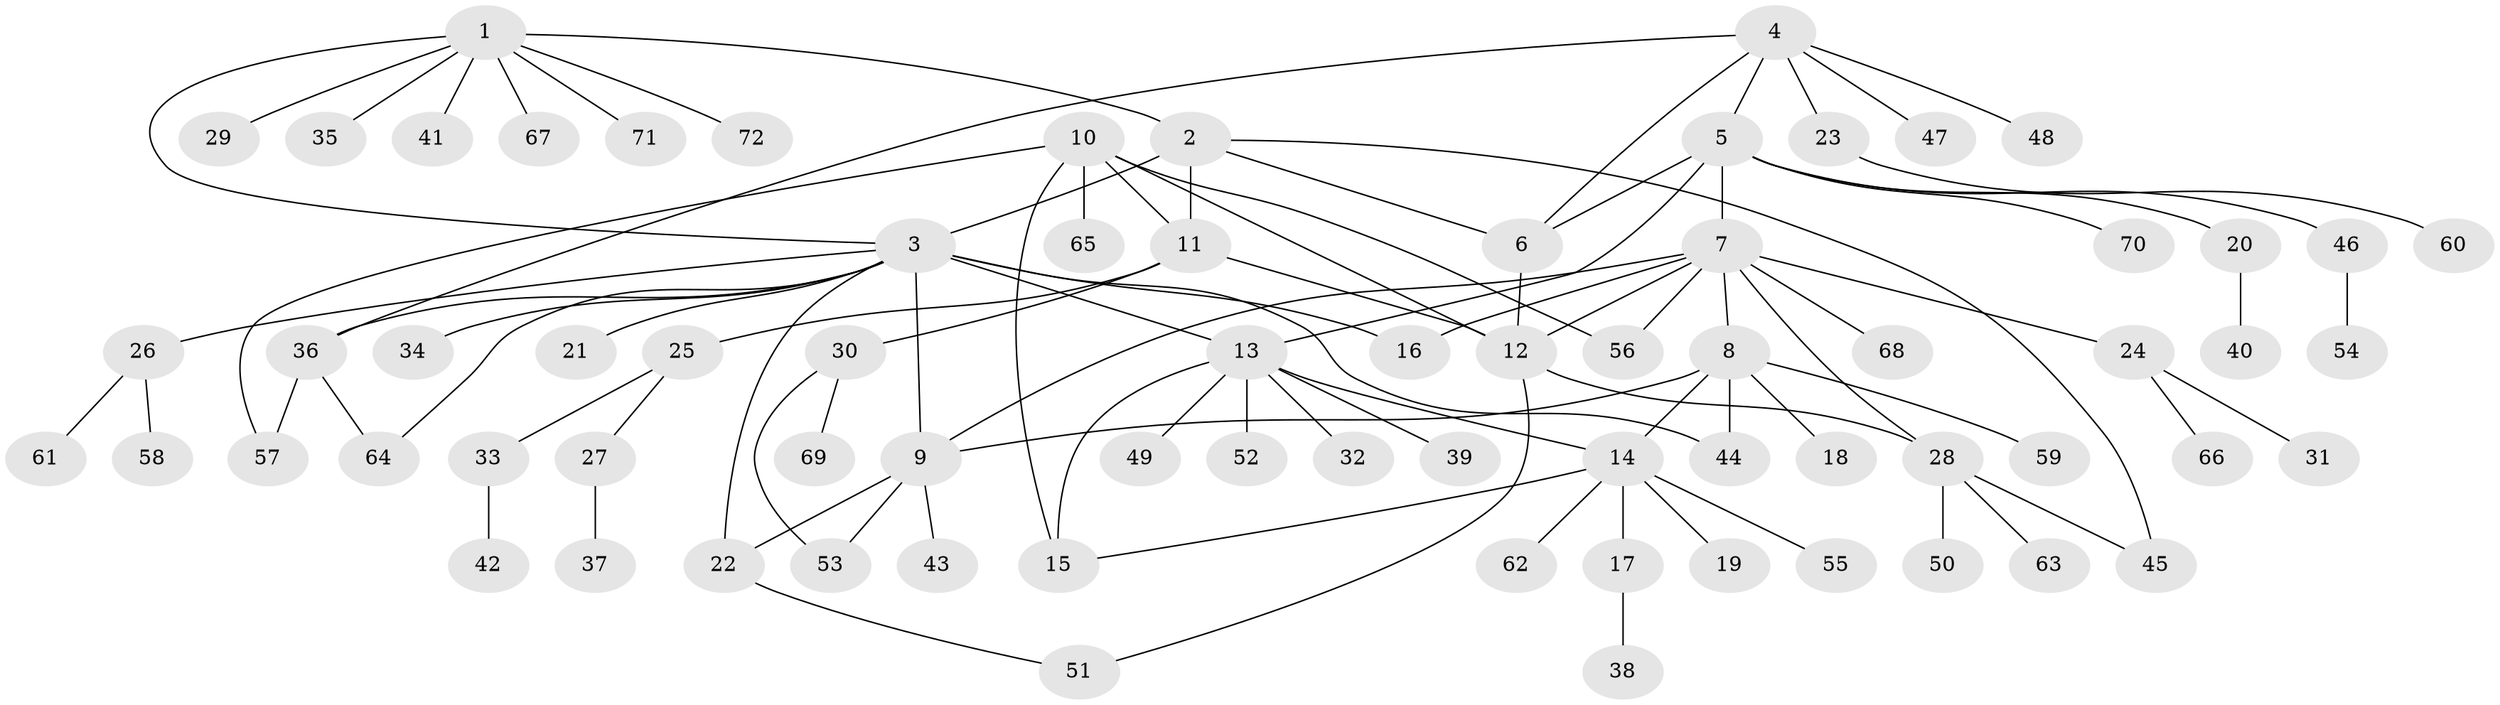 // coarse degree distribution, {7: 0.058823529411764705, 8: 0.0196078431372549, 9: 0.0196078431372549, 4: 0.0196078431372549, 10: 0.0196078431372549, 5: 0.0392156862745098, 6: 0.0392156862745098, 3: 0.0784313725490196, 2: 0.19607843137254902, 1: 0.5098039215686274}
// Generated by graph-tools (version 1.1) at 2025/52/02/27/25 19:52:20]
// undirected, 72 vertices, 93 edges
graph export_dot {
graph [start="1"]
  node [color=gray90,style=filled];
  1;
  2;
  3;
  4;
  5;
  6;
  7;
  8;
  9;
  10;
  11;
  12;
  13;
  14;
  15;
  16;
  17;
  18;
  19;
  20;
  21;
  22;
  23;
  24;
  25;
  26;
  27;
  28;
  29;
  30;
  31;
  32;
  33;
  34;
  35;
  36;
  37;
  38;
  39;
  40;
  41;
  42;
  43;
  44;
  45;
  46;
  47;
  48;
  49;
  50;
  51;
  52;
  53;
  54;
  55;
  56;
  57;
  58;
  59;
  60;
  61;
  62;
  63;
  64;
  65;
  66;
  67;
  68;
  69;
  70;
  71;
  72;
  1 -- 2;
  1 -- 3;
  1 -- 29;
  1 -- 35;
  1 -- 41;
  1 -- 67;
  1 -- 71;
  1 -- 72;
  2 -- 3;
  2 -- 6;
  2 -- 11;
  2 -- 45;
  3 -- 9;
  3 -- 13;
  3 -- 16;
  3 -- 21;
  3 -- 22;
  3 -- 26;
  3 -- 34;
  3 -- 36;
  3 -- 44;
  3 -- 64;
  4 -- 5;
  4 -- 6;
  4 -- 23;
  4 -- 36;
  4 -- 47;
  4 -- 48;
  5 -- 6;
  5 -- 7;
  5 -- 13;
  5 -- 20;
  5 -- 46;
  5 -- 70;
  6 -- 12;
  7 -- 8;
  7 -- 9;
  7 -- 12;
  7 -- 16;
  7 -- 24;
  7 -- 28;
  7 -- 56;
  7 -- 68;
  8 -- 9;
  8 -- 14;
  8 -- 18;
  8 -- 44;
  8 -- 59;
  9 -- 22;
  9 -- 43;
  9 -- 53;
  10 -- 11;
  10 -- 12;
  10 -- 15;
  10 -- 56;
  10 -- 57;
  10 -- 65;
  11 -- 12;
  11 -- 25;
  11 -- 30;
  12 -- 28;
  12 -- 51;
  13 -- 14;
  13 -- 15;
  13 -- 32;
  13 -- 39;
  13 -- 49;
  13 -- 52;
  14 -- 15;
  14 -- 17;
  14 -- 19;
  14 -- 55;
  14 -- 62;
  17 -- 38;
  20 -- 40;
  22 -- 51;
  23 -- 60;
  24 -- 31;
  24 -- 66;
  25 -- 27;
  25 -- 33;
  26 -- 58;
  26 -- 61;
  27 -- 37;
  28 -- 45;
  28 -- 50;
  28 -- 63;
  30 -- 53;
  30 -- 69;
  33 -- 42;
  36 -- 57;
  36 -- 64;
  46 -- 54;
}
